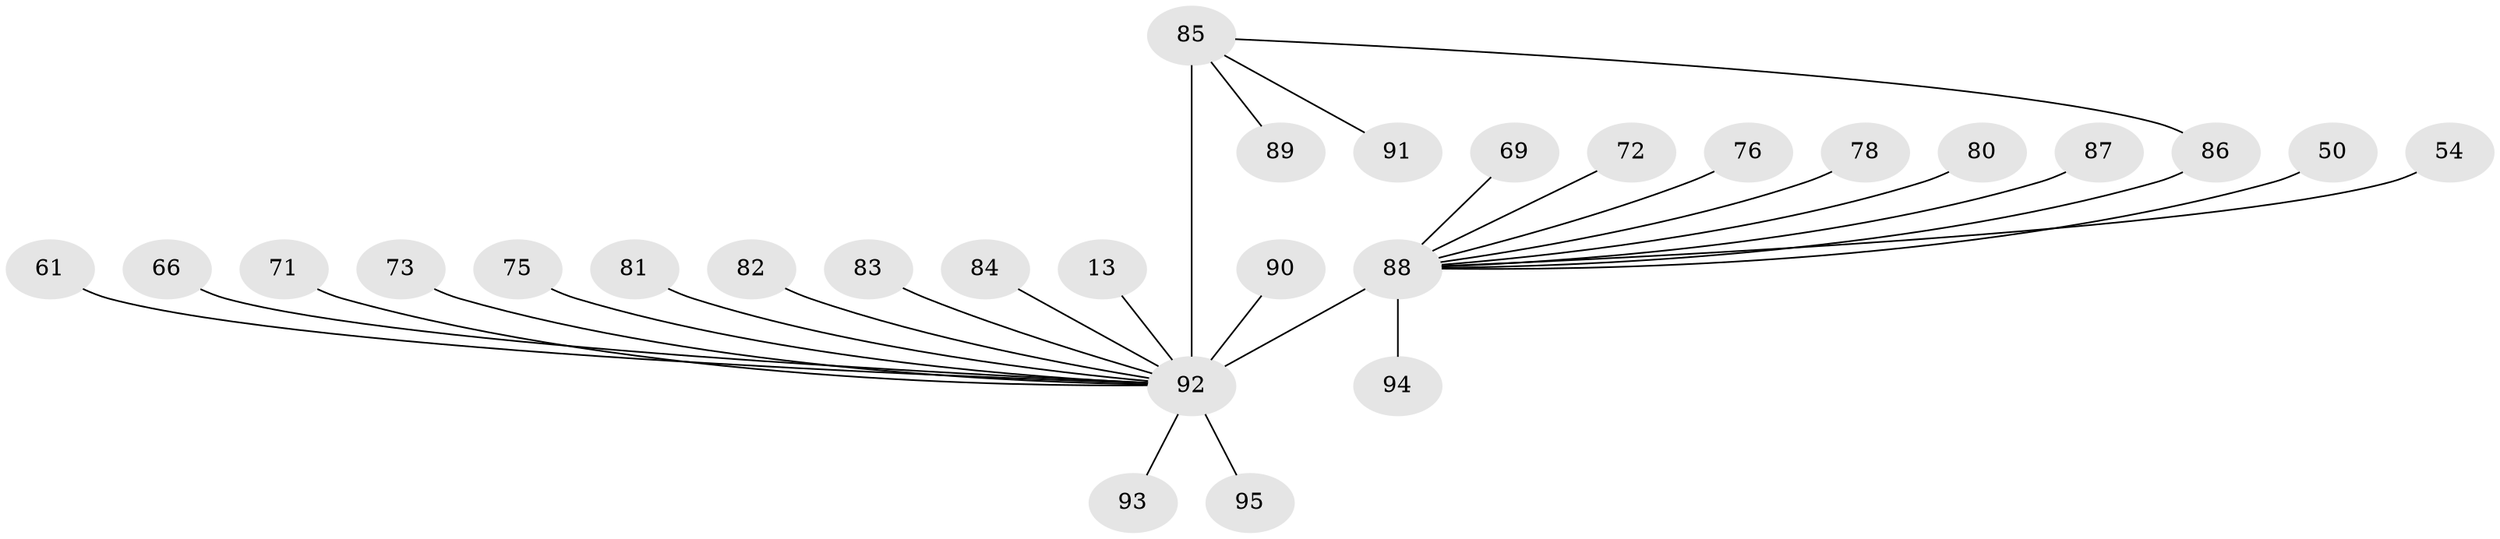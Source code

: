 // original degree distribution, {7: 0.042105263157894736, 8: 0.010526315789473684, 4: 0.031578947368421054, 9: 0.010526315789473684, 12: 0.010526315789473684, 21: 0.010526315789473684, 2: 0.18947368421052632, 5: 0.031578947368421054, 3: 0.09473684210526316, 6: 0.021052631578947368, 1: 0.5368421052631579, 11: 0.010526315789473684}
// Generated by graph-tools (version 1.1) at 2025/50/03/04/25 21:50:58]
// undirected, 28 vertices, 28 edges
graph export_dot {
graph [start="1"]
  node [color=gray90,style=filled];
  13;
  50;
  54 [super="+33"];
  61;
  66 [super="+52"];
  69 [super="+16"];
  71 [super="+49"];
  72;
  73;
  75;
  76 [super="+35"];
  78;
  80;
  81;
  82;
  83;
  84;
  85 [super="+36"];
  86 [super="+67+74+79+68"];
  87;
  88 [super="+26+70+25+43+47+48"];
  89;
  90 [super="+64"];
  91;
  92 [super="+8+77+41+28+57+32+42+44+45+55+56+60+62"];
  93;
  94 [super="+19"];
  95;
  13 -- 92 [weight=2];
  50 -- 88;
  54 -- 88;
  61 -- 92 [weight=2];
  66 -- 92;
  69 -- 88;
  71 -- 92;
  72 -- 88;
  73 -- 92;
  75 -- 92;
  76 -- 88;
  78 -- 88;
  80 -- 88;
  81 -- 92;
  82 -- 92;
  83 -- 92;
  84 -- 92;
  85 -- 86;
  85 -- 89;
  85 -- 91;
  85 -- 92 [weight=8];
  86 -- 88 [weight=3];
  87 -- 88;
  88 -- 92 [weight=16];
  88 -- 94;
  90 -- 92;
  92 -- 93;
  92 -- 95;
}
